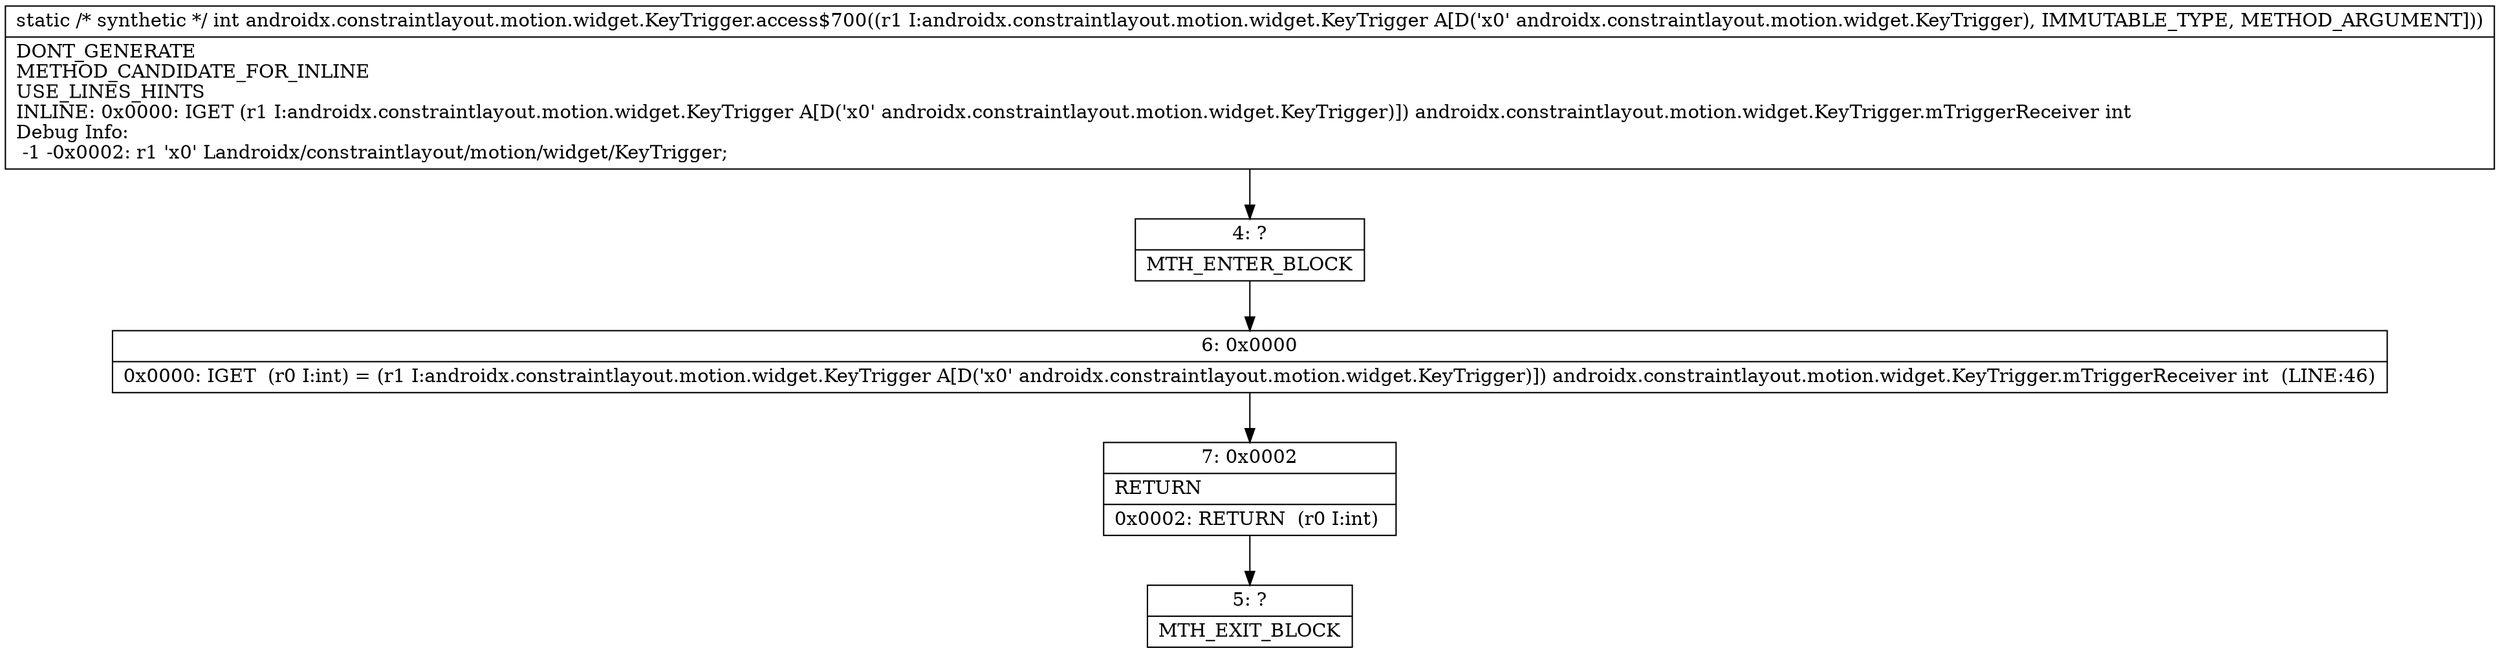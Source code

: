 digraph "CFG forandroidx.constraintlayout.motion.widget.KeyTrigger.access$700(Landroidx\/constraintlayout\/motion\/widget\/KeyTrigger;)I" {
Node_4 [shape=record,label="{4\:\ ?|MTH_ENTER_BLOCK\l}"];
Node_6 [shape=record,label="{6\:\ 0x0000|0x0000: IGET  (r0 I:int) = (r1 I:androidx.constraintlayout.motion.widget.KeyTrigger A[D('x0' androidx.constraintlayout.motion.widget.KeyTrigger)]) androidx.constraintlayout.motion.widget.KeyTrigger.mTriggerReceiver int  (LINE:46)\l}"];
Node_7 [shape=record,label="{7\:\ 0x0002|RETURN\l|0x0002: RETURN  (r0 I:int) \l}"];
Node_5 [shape=record,label="{5\:\ ?|MTH_EXIT_BLOCK\l}"];
MethodNode[shape=record,label="{static \/* synthetic *\/ int androidx.constraintlayout.motion.widget.KeyTrigger.access$700((r1 I:androidx.constraintlayout.motion.widget.KeyTrigger A[D('x0' androidx.constraintlayout.motion.widget.KeyTrigger), IMMUTABLE_TYPE, METHOD_ARGUMENT]))  | DONT_GENERATE\lMETHOD_CANDIDATE_FOR_INLINE\lUSE_LINES_HINTS\lINLINE: 0x0000: IGET  (r1 I:androidx.constraintlayout.motion.widget.KeyTrigger A[D('x0' androidx.constraintlayout.motion.widget.KeyTrigger)]) androidx.constraintlayout.motion.widget.KeyTrigger.mTriggerReceiver int\lDebug Info:\l  \-1 \-0x0002: r1 'x0' Landroidx\/constraintlayout\/motion\/widget\/KeyTrigger;\l}"];
MethodNode -> Node_4;Node_4 -> Node_6;
Node_6 -> Node_7;
Node_7 -> Node_5;
}

